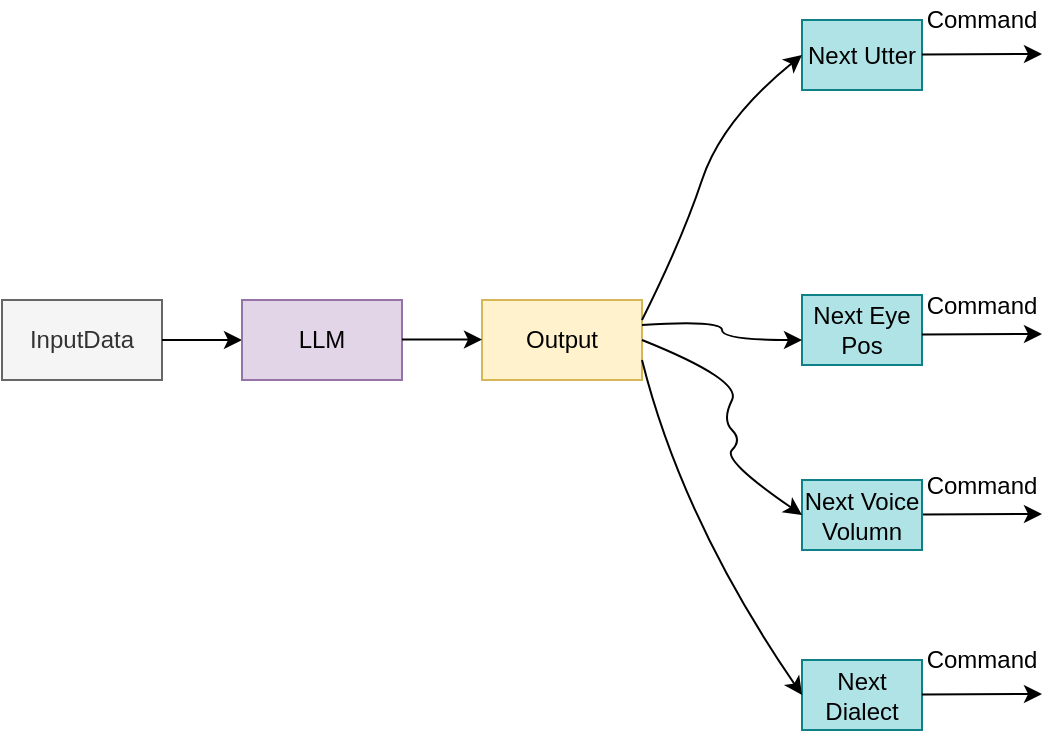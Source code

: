 <mxfile version="24.7.12">
  <diagram name="ページ1" id="sx3g4yXKvHFDGbU06EfH">
    <mxGraphModel dx="988" dy="523" grid="1" gridSize="10" guides="1" tooltips="1" connect="1" arrows="1" fold="1" page="1" pageScale="1" pageWidth="827" pageHeight="1169" math="0" shadow="0">
      <root>
        <mxCell id="0" />
        <mxCell id="1" parent="0" />
        <mxCell id="ZCagRAPsuJKCfBC6tAdb-1" value="InputData" style="rounded=0;whiteSpace=wrap;html=1;fillColor=#f5f5f5;fontColor=#333333;strokeColor=#666666;" vertex="1" parent="1">
          <mxGeometry x="30" y="400" width="80" height="40" as="geometry" />
        </mxCell>
        <mxCell id="ZCagRAPsuJKCfBC6tAdb-2" value="" style="endArrow=classic;html=1;rounded=0;" edge="1" parent="1">
          <mxGeometry width="50" height="50" relative="1" as="geometry">
            <mxPoint x="110" y="420" as="sourcePoint" />
            <mxPoint x="150" y="420" as="targetPoint" />
          </mxGeometry>
        </mxCell>
        <mxCell id="ZCagRAPsuJKCfBC6tAdb-3" value="LLM" style="rounded=0;whiteSpace=wrap;html=1;fillColor=#e1d5e7;strokeColor=#9673a6;" vertex="1" parent="1">
          <mxGeometry x="150" y="400" width="80" height="40" as="geometry" />
        </mxCell>
        <mxCell id="ZCagRAPsuJKCfBC6tAdb-4" value="Output" style="rounded=0;whiteSpace=wrap;html=1;fillColor=#fff2cc;strokeColor=#d6b656;" vertex="1" parent="1">
          <mxGeometry x="270" y="400" width="80" height="40" as="geometry" />
        </mxCell>
        <mxCell id="ZCagRAPsuJKCfBC6tAdb-6" value="" style="endArrow=classic;html=1;rounded=0;" edge="1" parent="1">
          <mxGeometry width="50" height="50" relative="1" as="geometry">
            <mxPoint x="230" y="419.76" as="sourcePoint" />
            <mxPoint x="270" y="419.76" as="targetPoint" />
          </mxGeometry>
        </mxCell>
        <mxCell id="ZCagRAPsuJKCfBC6tAdb-7" value="" style="endArrow=classic;html=1;rounded=0;" edge="1" parent="1">
          <mxGeometry width="50" height="50" relative="1" as="geometry">
            <mxPoint x="490" y="507.26" as="sourcePoint" />
            <mxPoint x="550" y="507" as="targetPoint" />
          </mxGeometry>
        </mxCell>
        <mxCell id="ZCagRAPsuJKCfBC6tAdb-8" value="Next Utter" style="rounded=0;whiteSpace=wrap;html=1;fillColor=#b0e3e6;strokeColor=#0e8088;" vertex="1" parent="1">
          <mxGeometry x="430" y="260" width="60" height="35" as="geometry" />
        </mxCell>
        <mxCell id="ZCagRAPsuJKCfBC6tAdb-9" value="Next Eye Pos" style="rounded=0;whiteSpace=wrap;html=1;fillColor=#b0e3e6;strokeColor=#0e8088;" vertex="1" parent="1">
          <mxGeometry x="430" y="397.5" width="60" height="35" as="geometry" />
        </mxCell>
        <mxCell id="ZCagRAPsuJKCfBC6tAdb-10" value="Next Voice Volumn" style="rounded=0;whiteSpace=wrap;html=1;fillColor=#b0e3e6;strokeColor=#0e8088;" vertex="1" parent="1">
          <mxGeometry x="430" y="490" width="60" height="35" as="geometry" />
        </mxCell>
        <mxCell id="ZCagRAPsuJKCfBC6tAdb-11" value="Next Dialect" style="rounded=0;whiteSpace=wrap;html=1;fillColor=#b0e3e6;strokeColor=#0e8088;" vertex="1" parent="1">
          <mxGeometry x="430" y="580" width="60" height="35" as="geometry" />
        </mxCell>
        <mxCell id="ZCagRAPsuJKCfBC6tAdb-12" value="" style="endArrow=classic;html=1;rounded=0;" edge="1" parent="1">
          <mxGeometry width="50" height="50" relative="1" as="geometry">
            <mxPoint x="490" y="277.26" as="sourcePoint" />
            <mxPoint x="550" y="277" as="targetPoint" />
          </mxGeometry>
        </mxCell>
        <mxCell id="ZCagRAPsuJKCfBC6tAdb-13" value="" style="endArrow=classic;html=1;rounded=0;" edge="1" parent="1">
          <mxGeometry width="50" height="50" relative="1" as="geometry">
            <mxPoint x="490" y="597.26" as="sourcePoint" />
            <mxPoint x="550" y="597" as="targetPoint" />
          </mxGeometry>
        </mxCell>
        <mxCell id="ZCagRAPsuJKCfBC6tAdb-14" value="" style="endArrow=classic;html=1;rounded=0;" edge="1" parent="1">
          <mxGeometry width="50" height="50" relative="1" as="geometry">
            <mxPoint x="490" y="417.26" as="sourcePoint" />
            <mxPoint x="550" y="417" as="targetPoint" />
          </mxGeometry>
        </mxCell>
        <mxCell id="ZCagRAPsuJKCfBC6tAdb-15" value="Command" style="text;html=1;align=center;verticalAlign=middle;whiteSpace=wrap;rounded=0;" vertex="1" parent="1">
          <mxGeometry x="500" y="250" width="40" height="20" as="geometry" />
        </mxCell>
        <mxCell id="ZCagRAPsuJKCfBC6tAdb-16" value="Command" style="text;html=1;align=center;verticalAlign=middle;whiteSpace=wrap;rounded=0;" vertex="1" parent="1">
          <mxGeometry x="500" y="392.5" width="40" height="20" as="geometry" />
        </mxCell>
        <mxCell id="ZCagRAPsuJKCfBC6tAdb-17" value="Command" style="text;html=1;align=center;verticalAlign=middle;whiteSpace=wrap;rounded=0;" vertex="1" parent="1">
          <mxGeometry x="500" y="482.5" width="40" height="20" as="geometry" />
        </mxCell>
        <mxCell id="ZCagRAPsuJKCfBC6tAdb-18" value="Command" style="text;html=1;align=center;verticalAlign=middle;whiteSpace=wrap;rounded=0;" vertex="1" parent="1">
          <mxGeometry x="500" y="570" width="40" height="20" as="geometry" />
        </mxCell>
        <mxCell id="ZCagRAPsuJKCfBC6tAdb-19" value="" style="curved=1;endArrow=classic;html=1;rounded=0;entryX=0;entryY=0.5;entryDx=0;entryDy=0;" edge="1" parent="1" target="ZCagRAPsuJKCfBC6tAdb-8">
          <mxGeometry width="50" height="50" relative="1" as="geometry">
            <mxPoint x="350" y="410" as="sourcePoint" />
            <mxPoint x="400" y="360" as="targetPoint" />
            <Array as="points">
              <mxPoint x="370" y="370" />
              <mxPoint x="390" y="310" />
            </Array>
          </mxGeometry>
        </mxCell>
        <mxCell id="ZCagRAPsuJKCfBC6tAdb-20" value="" style="curved=1;endArrow=classic;html=1;rounded=0;entryX=0;entryY=0.643;entryDx=0;entryDy=0;entryPerimeter=0;" edge="1" parent="1" target="ZCagRAPsuJKCfBC6tAdb-9">
          <mxGeometry width="50" height="50" relative="1" as="geometry">
            <mxPoint x="350" y="412.5" as="sourcePoint" />
            <mxPoint x="400" y="362.5" as="targetPoint" />
            <Array as="points">
              <mxPoint x="390" y="410" />
              <mxPoint x="390" y="420" />
            </Array>
          </mxGeometry>
        </mxCell>
        <mxCell id="ZCagRAPsuJKCfBC6tAdb-21" value="" style="curved=1;endArrow=classic;html=1;rounded=0;exitX=1;exitY=0.5;exitDx=0;exitDy=0;entryX=0;entryY=0.5;entryDx=0;entryDy=0;" edge="1" parent="1" source="ZCagRAPsuJKCfBC6tAdb-4" target="ZCagRAPsuJKCfBC6tAdb-10">
          <mxGeometry width="50" height="50" relative="1" as="geometry">
            <mxPoint x="364" y="490" as="sourcePoint" />
            <mxPoint x="414" y="440" as="targetPoint" />
            <Array as="points">
              <mxPoint x="400" y="440" />
              <mxPoint x="390" y="460" />
              <mxPoint x="400" y="470" />
              <mxPoint x="390" y="480" />
            </Array>
          </mxGeometry>
        </mxCell>
        <mxCell id="ZCagRAPsuJKCfBC6tAdb-22" value="" style="curved=1;endArrow=classic;html=1;rounded=0;entryX=0;entryY=0.5;entryDx=0;entryDy=0;exitX=1;exitY=0.75;exitDx=0;exitDy=0;" edge="1" parent="1" source="ZCagRAPsuJKCfBC6tAdb-4" target="ZCagRAPsuJKCfBC6tAdb-11">
          <mxGeometry width="50" height="50" relative="1" as="geometry">
            <mxPoint x="280" y="530" as="sourcePoint" />
            <mxPoint x="330" y="480" as="targetPoint" />
            <Array as="points">
              <mxPoint x="370" y="510" />
            </Array>
          </mxGeometry>
        </mxCell>
      </root>
    </mxGraphModel>
  </diagram>
</mxfile>
